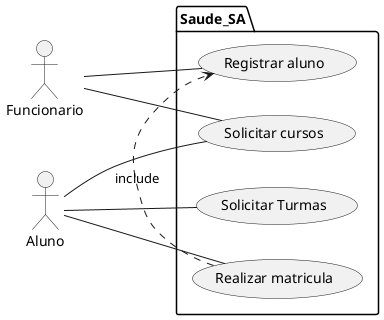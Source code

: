 @startuml Matricula
left to right direction
actor Funcionario as F
actor Aluno as AL

package Saude_SA{
  usecase "Solicitar cursos" as UC1
  usecase "Solicitar Turmas" as UC2
  usecase "Realizar matricula" as UC3
  usecase "Registrar aluno" as UC4
'   usecase "Enviar solicitação" as UC5
}

AL -- UC1
F -- UC1

AL -- UC2
AL -- UC3
F --UC4
UC3 .> UC4 : include



' Funcionario -- UC1
' UC2 .> UC1 : include
' Funcionario -- UC2
' Funcionario <- UC4
' UC3 .> UC2 : include
' RH -- UC3
' UC4 -- RH
' UC4 .> UC3: include
' UC5 <- CH
' UC5 -> SA

@enduml
